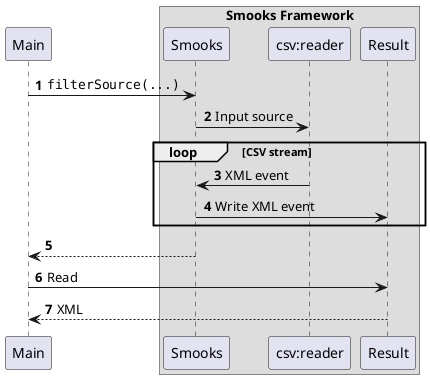 @startuml
participant Main
box Smooks Framework
participant Smooks
participant "csv:reader"
participant Result
end box
autonumber

Main -> Smooks : ""filterSource(...)""
Smooks -> "csv:reader": Input source
loop CSV stream
    Smooks <- "csv:reader": XML event
    Smooks -> Result: Write XML event
end
Smooks --> Main
Main -> Result: Read
Result --> Main: XML
@enduml